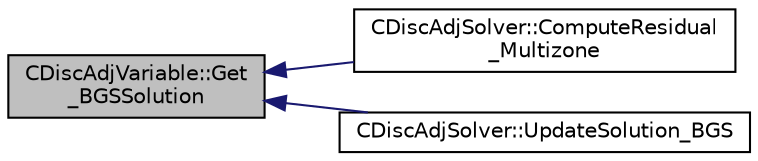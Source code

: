 digraph "CDiscAdjVariable::Get_BGSSolution"
{
  edge [fontname="Helvetica",fontsize="10",labelfontname="Helvetica",labelfontsize="10"];
  node [fontname="Helvetica",fontsize="10",shape=record];
  rankdir="LR";
  Node9 [label="CDiscAdjVariable::Get\l_BGSSolution",height=0.2,width=0.4,color="black", fillcolor="grey75", style="filled", fontcolor="black"];
  Node9 -> Node10 [dir="back",color="midnightblue",fontsize="10",style="solid",fontname="Helvetica"];
  Node10 [label="CDiscAdjSolver::ComputeResidual\l_Multizone",height=0.2,width=0.4,color="black", fillcolor="white", style="filled",URL="$class_c_disc_adj_solver.html#a0571227566a9d9d7c6c1e92cae9258cc",tooltip="Compute the multizone residual. "];
  Node9 -> Node11 [dir="back",color="midnightblue",fontsize="10",style="solid",fontname="Helvetica"];
  Node11 [label="CDiscAdjSolver::UpdateSolution_BGS",height=0.2,width=0.4,color="black", fillcolor="white", style="filled",URL="$class_c_disc_adj_solver.html#a67c0c5f26593e89fee84b855ca3cd5ab",tooltip="Store the BGS solution in the previous subiteration in the corresponding vector. "];
}

